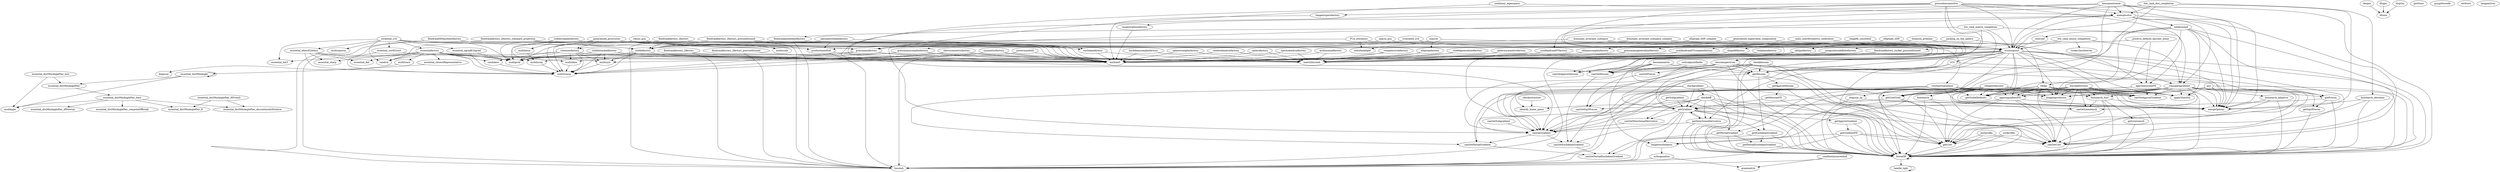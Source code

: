 /* Created by mdot for Matlab */
digraph m2html {
  PCA_stochastic -> stiefelfactory;
  PCA_stochastic -> stochasticgradient;
  PCA_stochastic -> statsfunhelper;
  dominant_invariant_subspace -> grassmannfactory;
  dominant_invariant_subspace -> trustregions;
  dominant_invariant_subspace -> hessianspectrum;
  dominant_invariant_subspace_complex -> grassmanncomplexfactory;
  dominant_invariant_subspace_complex -> trustregions;
  dominant_invariant_subspace_complex -> hessianspectrum;
  elliptope_SDP -> obliquefactory;
  elliptope_SDP -> trustregions;
  elliptope_SDP_complex -> obliquecomplexfactory;
  elliptope_SDP_complex -> trustregions;
  essential_svd -> essential_costE2cost;
  essential_svd -> essential_egradE2egrad;
  essential_svd -> essential_ehessE2ehess;
  essential_svd -> essential_hat3;
  essential_svd -> essentialfactory;
  essential_svd -> randrot;
  essential_svd -> trustregions;
  essential_svd -> multiprod;
  essential_svd -> multisqnorm;
  generalized_eigenvalue_computation -> grassmanngeneralizedfactory;
  generalized_eigenvalue_computation -> trustregions;
  generalized_procrustes -> euclideanfactory;
  generalized_procrustes -> randrot;
  generalized_procrustes -> rotationsfactory;
  generalized_procrustes -> trustregions;
  generalized_procrustes -> hessianspectrum;
  generalized_procrustes -> multiprod;
  generalized_procrustes -> multitransp;
  generalized_procrustes -> productmanifold;
  low_rank_dist_completion -> mergeOptions;
  low_rank_dist_completion -> symfixedrankYYfactory;
  low_rank_dist_completion -> linesearch_decrease;
  low_rank_dist_completion -> trustregions;
  low_rank_dist_completion -> manoptsolve;
  low_rank_matrix_completion -> fixedrankembeddedfactory;
  low_rank_matrix_completion -> conjugategradient;
  low_rank_matrix_completion -> trustregions;
  low_rank_matrix_completion -> hessianspectrum;
  low_rank_tensor_completion -> fixedrankfactory_tucker_preconditioned;
  low_rank_tensor_completion -> tucker2multiarray;
  low_rank_tensor_completion -> conjugategradient;
  low_rank_tensor_completion -> trustregions;
  maxcut -> elliptopefactory;
  maxcut -> trustregions;
  maxcut -> statsfunhelper;
  nonlinear_eigenspace -> grassmannfactory;
  nonlinear_eigenspace -> manoptsolve;
  packing_on_the_sphere -> obliquefactory;
  packing_on_the_sphere -> conjugategradient;
  packing_on_the_sphere -> hessianspectrum;
  positive_definite_karcher_mean -> sympositivedefinitefactory;
  positive_definite_karcher_mean -> rlbfgs;
  positive_definite_karcher_mean -> approxhessianFD;
  radio_interferometric_calibration -> symfixedrankYYcomplexfactory;
  radio_interferometric_calibration -> trustregions;
  robust_pca -> grassmannfactory;
  robust_pca -> trustregions;
  robust_pca -> multiprod;
  robust_pca -> multiscale;
  robust_pca -> multitransp;
  shapefit_smoothed -> shapefitfactory;
  shapefit_smoothed -> trustregions;
  sparse_pca -> stiefelfactory;
  sparse_pca -> trustregions;
  thomson_problem -> obliquefactory;
  thomson_problem -> rlbfgs;
  truncated_svd -> grassmannfactory;
  truncated_svd -> trustregions;
  truncated_svd -> hessianspectrum;
  truncated_svd -> productmanifold;
  StoreDB -> StoreDB;
  StoreDB -> handle_light;
  canGetDirectionalDerivative -> canGetGradient;
  canGetEuclideanGradient -> canGetPartialEuclideanGradient;
  canGetGradient -> canGetEuclideanGradient;
  canGetGradient -> canGetPartialGradient;
  canGetHessian -> canGetEuclideanGradient;
  canGetPartialGradient -> canGetPartialEuclideanGradient;
  canGetPrecon -> canGetSqrtPrecon;
  canGetSubgradient -> canGetGradient;
  getApproxGradient -> StoreDB;
  getApproxGradient -> getGradientFD;
  getApproxHessian -> StoreDB;
  getApproxHessian -> getHessianFD;
  getCost -> StoreDB;
  getCostGrad -> StoreDB;
  getCostGrad -> getCost;
  getCostGrad -> getGradient;
  getDirectionalDerivative -> StoreDB;
  getDirectionalDerivative -> canGetGradient;
  getDirectionalDerivative -> getGradient;
  getEuclideanGradient -> StoreDB;
  getEuclideanGradient -> canGetPartialEuclideanGradient;
  getEuclideanGradient -> getPartialEuclideanGradient;
  getGradient -> StoreDB;
  getGradient -> canGetDirectionalDerivative;
  getGradient -> canGetEuclideanGradient;
  getGradient -> canGetPartialGradient;
  getGradient -> getApproxGradient;
  getGradient -> getDirectionalDerivative;
  getGradient -> getEuclideanGradient;
  getGradient -> getPartialGradient;
  getGradient -> lincomb;
  getGradient -> tangentorthobasis;
  getGradientFD -> StoreDB;
  getGradientFD -> canGetCost;
  getGradientFD -> getCost;
  getGradientFD -> lincomb;
  getGradientFD -> tangentorthobasis;
  getHessian -> StoreDB;
  getHessian -> canGetEuclideanGradient;
  getHessian -> getApproxHessian;
  getHessian -> getEuclideanGradient;
  getHessianFD -> StoreDB;
  getHessianFD -> getGradient;
  getLinesearch -> StoreDB;
  getPartialEuclideanGradient -> StoreDB;
  getPartialGradient -> StoreDB;
  getPartialGradient -> canGetPartialEuclideanGradient;
  getPartialGradient -> getPartialEuclideanGradient;
  getPrecon -> StoreDB;
  getPrecon -> canGetSqrtPrecon;
  getPrecon -> getSqrtPrecon;
  getSqrtPrecon -> StoreDB;
  getSubgradient -> StoreDB;
  getSubgradient -> canGetGradient;
  getSubgradient -> getGradient;
  handle_light -> handle_light;
  complexcirclefactory -> hashmd5;
  complexcirclefactory -> matrixlincomb;
  realphasefactory -> hashmd5;
  realphasefactory -> matrixlincomb;
  essential_costE2cost -> multiprod;
  essential_costE2cost -> multitransp;
  essential_egradE2egrad -> multiprod;
  essential_egradE2egrad -> multitransp;
  essential_ehessE2ehess -> essential_flat;
  essential_ehessE2ehess -> essential_sharp;
  essential_ehessE2ehess -> multiprod;
  essential_ehessE2ehess -> multitransp;
  essentialfactory -> essential_flat;
  essentialfactory -> essential_hat3;
  essentialfactory -> essential_sharp;
  essentialfactory -> essential_closestRepresentative;
  essentialfactory -> randrot;
  essentialfactory -> randskew;
  essentialfactory -> hashmd5;
  essentialfactory -> matrixlincomb;
  essentialfactory -> multiprod;
  essentialfactory -> multiskew;
  essentialfactory -> multisym;
  essentialfactory -> multitrace;
  essentialfactory -> multitransp;
  essential_closestRepresentative -> essential_distMinAngle;
  essential_distMinAngle -> essential_distMinAngle;
  essential_distMinAngle -> essential_distMinAnglePair;
  essential_distMinAngle -> modAngle;
  essential_distMinAnglePair -> essential_distMinAnglePair_base;
  essential_distMinAnglePair_base -> essential_distMinAnglePair_computeDfBreak;
  essential_distMinAnglePair_base -> essential_distMinAnglePair_dfNewton;
  essential_distMinAnglePair_base -> essential_distMinAnglePair_discontinuityDistance;
  essential_distMinAnglePair_base -> essential_distMinAnglePair_ft;
  essential_distMinAnglePair_base -> modAngle;
  essential_distMinAnglePair_ftFromQ -> essential_distMinAnglePair_discontinuityDistance;
  essential_distMinAnglePair_ftFromQ -> essential_distMinAnglePair_ft;
  essential_distMinAnglePair_test -> essential_distMinAnglePair;
  essential_distMinAnglePair_test -> modAngle;
  centeredmatrixfactory -> hashmd5;
  centeredmatrixfactory -> matrixlincomb;
  euclideancomplexfactory -> hashmd5;
  euclideancomplexfactory -> matrixlincomb;
  euclideanfactory -> hashmd5;
  euclideanfactory -> matrixlincomb;
  shapefitfactory -> hashmd5;
  shapefitfactory -> matrixlincomb;
  skewsymmetricfactory -> hashmd5;
  skewsymmetricfactory -> matrixlincomb;
  skewsymmetricfactory -> multiskew;
  skewsymmetricfactory -> multitransp;
  symmetricfactory -> hashmd5;
  symmetricfactory -> matrixlincomb;
  symmetricfactory -> multisym;
  symmetricfactory -> multitransp;
  fixedrankMNquotientfactory -> stiefelfactory;
  fixedrankMNquotientfactory -> hashmd5;
  fixedrankMNquotientfactory -> lincomb;
  fixedrankembeddedfactory -> stiefelfactory;
  fixedrankembeddedfactory -> hashmd5;
  fixedrankembeddedfactory -> lincomb;
  fixedrankfactory_2factors -> hashmd5;
  fixedrankfactory_2factors -> lincomb;
  fixedrankfactory_2factors_preconditioned -> hashmd5;
  fixedrankfactory_2factors_preconditioned -> lincomb;
  fixedrankfactory_2factors_subspace_projection -> stiefelfactory;
  fixedrankfactory_2factors_subspace_projection -> hashmd5;
  fixedrankfactory_2factors_subspace_projection -> lincomb;
  fixedrankfactory_3factors -> stiefelfactory;
  fixedrankfactory_3factors -> hashmd5;
  fixedrankfactory_3factors -> lincomb;
  fixedrankfactory_3factors_preconditioned -> stiefelfactory;
  fixedrankfactory_3factors_preconditioned -> hashmd5;
  fixedrankfactory_3factors_preconditioned -> lincomb;
  fixedrankfactory_tucker_preconditioned -> hashmd5;
  fixedrankfactory_tucker_preconditioned -> lincomb;
  grassmanncomplexfactory -> hashmd5;
  grassmanncomplexfactory -> matrixlincomb;
  grassmanncomplexfactory -> multihconj;
  grassmanncomplexfactory -> multiprod;
  grassmannfactory -> hashmd5;
  grassmannfactory -> matrixlincomb;
  grassmannfactory -> multiprod;
  grassmannfactory -> multitransp;
  grassmanngeneralizedfactory -> hashmd5;
  grassmanngeneralizedfactory -> matrixlincomb;
  multinomialfactory -> hashmd5;
  multinomialfactory -> matrixlincomb;
  obliquecomplexfactory -> hashmd5;
  obliquecomplexfactory -> matrixlincomb;
  obliquefactory -> hashmd5;
  obliquefactory -> matrixlincomb;
  randskew -> multitransp;
  rotationsfactory -> randrot;
  rotationsfactory -> randskew;
  rotationsfactory -> hashmd5;
  rotationsfactory -> matrixlincomb;
  rotationsfactory -> multiprod;
  rotationsfactory -> multiskew;
  rotationsfactory -> multisym;
  rotationsfactory -> multitransp;
  specialeuclideanfactory -> euclideanfactory;
  specialeuclideanfactory -> rotationsfactory;
  specialeuclideanfactory -> productmanifold;
  spherecomplexfactory -> hashmd5;
  spherecomplexfactory -> matrixlincomb;
  spherefactory -> hashmd5;
  spherefactory -> matrixlincomb;
  spheresymmetricfactory -> hashmd5;
  spheresymmetricfactory -> matrixlincomb;
  stiefelcomplexfactory -> hashmd5;
  stiefelcomplexfactory -> matrixlincomb;
  stiefelcomplexfactory -> multihconj;
  stiefelcomplexfactory -> multiherm;
  stiefelcomplexfactory -> multiprod;
  stiefelfactory -> hashmd5;
  stiefelfactory -> matrixlincomb;
  stiefelfactory -> multiprod;
  stiefelfactory -> multisym;
  stiefelfactory -> multitransp;
  stiefelgeneralizedfactory -> hashmd5;
  stiefelgeneralizedfactory -> matrixlincomb;
  stiefelstackedfactory -> hashmd5;
  stiefelstackedfactory -> matrixlincomb;
  stiefelstackedfactory -> multiprod;
  stiefelstackedfactory -> multisym;
  stiefelstackedfactory -> multitransp;
  elliptopefactory -> hashmd5;
  elliptopefactory -> matrixlincomb;
  spectrahedronfactory -> hashmd5;
  spectrahedronfactory -> matrixlincomb;
  symfixedrankYYcomplexfactory -> hashmd5;
  symfixedrankYYcomplexfactory -> matrixlincomb;
  symfixedrankYYfactory -> hashmd5;
  symfixedrankYYfactory -> matrixlincomb;
  sympositivedefinitefactory -> hashmd5;
  sympositivedefinitefactory -> matrixlincomb;
  barzilaiborwein -> StoreDB;
  barzilaiborwein -> applyStatsfun;
  barzilaiborwein -> canGetApproxGradient;
  barzilaiborwein -> canGetCost;
  barzilaiborwein -> canGetGradient;
  barzilaiborwein -> canGetLinesearch;
  barzilaiborwein -> getCostGrad;
  barzilaiborwein -> getGlobalDefaults;
  barzilaiborwein -> mergeOptions;
  barzilaiborwein -> stoppingcriterion;
  barzilaiborwein -> approxgradientFD;
  barzilaiborwein -> linesearch_hint;
  rlbfgs -> StoreDB;
  rlbfgs -> applyStatsfun;
  rlbfgs -> canGetApproxGradient;
  rlbfgs -> canGetCost;
  rlbfgs -> canGetGradient;
  rlbfgs -> getCostGrad;
  rlbfgs -> getGlobalDefaults;
  rlbfgs -> mergeOptions;
  rlbfgs -> stoppingcriterion;
  rlbfgs -> approxgradientFD;
  rlbfgs -> linesearch_hint;
  conjugategradient -> StoreDB;
  conjugategradient -> applyStatsfun;
  conjugategradient -> canGetApproxGradient;
  conjugategradient -> canGetCost;
  conjugategradient -> canGetGradient;
  conjugategradient -> canGetLinesearch;
  conjugategradient -> getCostGrad;
  conjugategradient -> getGlobalDefaults;
  conjugategradient -> getPrecon;
  conjugategradient -> mergeOptions;
  conjugategradient -> stoppingcriterion;
  conjugategradient -> approxgradientFD;
  conjugategradient -> linesearch_adaptive;
  conjugategradient -> linesearch_hint;
  conjugategradient -> lincomb;
  approxgradientFD -> StoreDB;
  approxgradientFD -> canGetCost;
  approxgradientFD -> getCost;
  approxgradientFD -> mergeOptions;
  approxgradientFD -> lincomb;
  approxgradientFD -> tangentorthobasis;
  approxhessianFD -> StoreDB;
  approxhessianFD -> canGetApproxGradient;
  approxhessianFD -> canGetGradient;
  approxhessianFD -> getGradient;
  approxhessianFD -> mergeOptions;
  linesearch -> StoreDB;
  linesearch -> getCost;
  linesearch -> mergeOptions;
  linesearch_adaptive -> StoreDB;
  linesearch_adaptive -> getCost;
  linesearch_adaptive -> mergeOptions;
  linesearch_decrease -> StoreDB;
  linesearch_decrease -> getCost;
  linesearch_decrease -> mergeOptions;
  linesearch_hint -> StoreDB;
  linesearch_hint -> canGetLinesearch;
  linesearch_hint -> getCost;
  linesearch_hint -> getLinesearch;
  linesearch_hint -> mergeOptions;
  centroid -> trustregions;
  neldermead -> StoreDB;
  neldermead -> applyStatsfun;
  neldermead -> canGetCost;
  neldermead -> getCost;
  neldermead -> getGlobalDefaults;
  neldermead -> mergeOptions;
  neldermead -> stoppingcriterion;
  neldermead -> centroid;
  preconhessiansolve -> StoreDB;
  preconhessiansolve -> canGetApproxHessian;
  preconhessiansolve -> canGetHessian;
  preconhessiansolve -> getHessian;
  preconhessiansolve -> mergeOptions;
  preconhessiansolve -> approxhessianFD;
  preconhessiansolve -> trustregions;
  preconhessiansolve -> manoptsolve;
  preconhessiansolve -> tangentspacefactory;
  pso -> StoreDB;
  pso -> applyStatsfun;
  pso -> canGetCost;
  pso -> getCost;
  pso -> getGlobalDefaults;
  pso -> mergeOptions;
  pso -> stoppingcriterion;
  steepestdescent -> StoreDB;
  steepestdescent -> applyStatsfun;
  steepestdescent -> canGetApproxGradient;
  steepestdescent -> canGetCost;
  steepestdescent -> canGetGradient;
  steepestdescent -> canGetLinesearch;
  steepestdescent -> getCostGrad;
  steepestdescent -> getGlobalDefaults;
  steepestdescent -> mergeOptions;
  steepestdescent -> stoppingcriterion;
  steepestdescent -> approxgradientFD;
  steepestdescent -> linesearch;
  steepestdescent -> linesearch_hint;
  stepsize_sg -> StoreDB;
  stepsize_sg -> mergeOptions;
  stochasticgradient -> StoreDB;
  stochasticgradient -> applyStatsfun;
  stochasticgradient -> canGetPartialGradient;
  stochasticgradient -> getGlobalDefaults;
  stochasticgradient -> getPartialGradient;
  stochasticgradient -> mergeOptions;
  stochasticgradient -> stoppingcriterion;
  stochasticgradient -> stepsize_sg;
  tCG -> getHessian;
  tCG -> getPrecon;
  tCG -> lincomb;
  trustregions -> StoreDB;
  trustregions -> applyStatsfun;
  trustregions -> canGetApproxGradient;
  trustregions -> canGetApproxHessian;
  trustregions -> canGetCost;
  trustregions -> canGetGradient;
  trustregions -> canGetHessian;
  trustregions -> getCost;
  trustregions -> getCostGrad;
  trustregions -> getDirectionalDerivative;
  trustregions -> getGlobalDefaults;
  trustregions -> getGradient;
  trustregions -> getHessian;
  trustregions -> mergeOptions;
  trustregions -> stoppingcriterion;
  trustregions -> approxgradientFD;
  trustregions -> approxhessianFD;
  trustregions -> tCG;
  checkdiff -> StoreDB;
  checkdiff -> canGetCost;
  checkdiff -> canGetDirectionalDerivative;
  checkdiff -> canGetGradient;
  checkdiff -> getCost;
  checkdiff -> getDirectionalDerivative;
  checkdiff -> getGradient;
  checkdiff -> identify_linear_piece;
  checkgradient -> StoreDB;
  checkgradient -> canGetCost;
  checkgradient -> canGetGradient;
  checkgradient -> canGetPartialGradient;
  checkgradient -> getGradient;
  checkgradient -> checkdiff;
  checkhessian -> StoreDB;
  checkhessian -> canGetCost;
  checkhessian -> canGetGradient;
  checkhessian -> canGetHessian;
  checkhessian -> getCost;
  checkhessian -> getGradient;
  checkhessian -> getHessian;
  checkhessian -> identify_linear_piece;
  checkretraction -> identify_linear_piece;
  criticalpointfinder -> canGetHessian;
  criticalpointfinder -> getGradient;
  criticalpointfinder -> getHessian;
  dexpm -> dfunm;
  dlogm -> dfunm;
  dsqrtm -> dfunm;
  hessianextreme -> StoreDB;
  hessianextreme -> canGetGradient;
  hessianextreme -> getCostGrad;
  hessianextreme -> getHessian;
  hessianextreme -> mergeOptions;
  hessianextreme -> trustregions;
  hessianextreme -> manoptsolve;
  hessianextreme -> tangentspherefactory;
  hessianmatrix -> StoreDB;
  hessianmatrix -> canGetApproxHessian;
  hessianmatrix -> canGetHessian;
  hessianmatrix -> getHessian;
  hessianmatrix -> tangentorthobasis;
  hessianspectrum -> StoreDB;
  hessianspectrum -> canGetApproxHessian;
  hessianspectrum -> canGetGradient;
  hessianspectrum -> canGetHessian;
  hessianspectrum -> canGetPrecon;
  hessianspectrum -> canGetSqrtPrecon;
  hessianspectrum -> getCostGrad;
  hessianspectrum -> getHessian;
  hessianspectrum -> getPrecon;
  hessianspectrum -> getSqrtPrecon;
  manoptsolve -> canGetCost;
  manoptsolve -> canGetGradient;
  manoptsolve -> canGetHessian;
  manoptsolve -> mergeOptions;
  manoptsolve -> conjugategradient;
  manoptsolve -> neldermead;
  manoptsolve -> trustregions;
  multihconj -> multitransp;
  multiherm -> multihconj;
  multiskew -> multitransp;
  multisym -> multitransp;
  multitrace -> diagsum;
  orthogonalize -> grammatrix;
  orthogonalize -> lincomb;
  plotprofile -> StoreDB;
  plotprofile -> canGetCost;
  plotprofile -> getCost;
  powermanifold -> hashmd5;
  powermanifold -> lincomb;
  productmanifold -> hashmd5;
  productmanifold -> lincomb;
  smallestinconvexhull -> grammatrix;
  smallestinconvexhull -> lincomb;
  surfprofile -> StoreDB;
  surfprofile -> canGetCost;
  surfprofile -> getCost;
  tangentorthobasis -> orthogonalize;
  tangentspacefactory -> hashmd5;
  tangentspherefactory -> hashmd5;

  PCA_stochastic [URL="examples/PCA_stochastic.html"];
  dominant_invariant_subspace [URL="examples/dominant_invariant_subspace.html"];
  dominant_invariant_subspace_complex [URL="examples/dominant_invariant_subspace_complex.html"];
  elliptope_SDP [URL="examples/elliptope_SDP.html"];
  elliptope_SDP_complex [URL="examples/elliptope_SDP_complex.html"];
  essential_svd [URL="examples/essential_svd.html"];
  generalized_eigenvalue_computation [URL="examples/generalized_eigenvalue_computation.html"];
  generalized_procrustes [URL="examples/generalized_procrustes.html"];
  low_rank_dist_completion [URL="examples/low_rank_dist_completion.html"];
  low_rank_matrix_completion [URL="examples/low_rank_matrix_completion.html"];
  low_rank_tensor_completion [URL="examples/low_rank_tensor_completion.html"];
  maxcut [URL="examples/maxcut.html"];
  nonlinear_eigenspace [URL="examples/nonlinear_eigenspace.html"];
  packing_on_the_sphere [URL="examples/packing_on_the_sphere.html"];
  positive_definite_karcher_mean [URL="examples/positive_definite_karcher_mean.html"];
  radio_interferometric_calibration [URL="examples/radio_interferometric_calibration.html"];
  robust_pca [URL="examples/robust_pca.html"];
  shapefit_smoothed [URL="examples/shapefit_smoothed.html"];
  sparse_pca [URL="examples/sparse_pca.html"];
  thomson_problem [URL="examples/thomson_problem.html"];
  truncated_svd [URL="examples/truncated_svd.html"];
  StoreDB [URL="manopt/core/StoreDB.html"];
  applyStatsfun [URL="manopt/core/applyStatsfun.html"];
  canGetApproxGradient [URL="manopt/core/canGetApproxGradient.html"];
  canGetApproxHessian [URL="manopt/core/canGetApproxHessian.html"];
  canGetCost [URL="manopt/core/canGetCost.html"];
  canGetDirectionalDerivative [URL="manopt/core/canGetDirectionalDerivative.html"];
  canGetEuclideanGradient [URL="manopt/core/canGetEuclideanGradient.html"];
  canGetGradient [URL="manopt/core/canGetGradient.html"];
  canGetHessian [URL="manopt/core/canGetHessian.html"];
  canGetLinesearch [URL="manopt/core/canGetLinesearch.html"];
  canGetPartialEuclideanGradient [URL="manopt/core/canGetPartialEuclideanGradient.html"];
  canGetPartialGradient [URL="manopt/core/canGetPartialGradient.html"];
  canGetPrecon [URL="manopt/core/canGetPrecon.html"];
  canGetSqrtPrecon [URL="manopt/core/canGetSqrtPrecon.html"];
  canGetSubgradient [URL="manopt/core/canGetSubgradient.html"];
  getApproxGradient [URL="manopt/core/getApproxGradient.html"];
  getApproxHessian [URL="manopt/core/getApproxHessian.html"];
  getCost [URL="manopt/core/getCost.html"];
  getCostGrad [URL="manopt/core/getCostGrad.html"];
  getDirectionalDerivative [URL="manopt/core/getDirectionalDerivative.html"];
  getEuclideanGradient [URL="manopt/core/getEuclideanGradient.html"];
  getGlobalDefaults [URL="manopt/core/getGlobalDefaults.html"];
  getGradient [URL="manopt/core/getGradient.html"];
  getGradientFD [URL="manopt/core/getGradientFD.html"];
  getHessian [URL="manopt/core/getHessian.html"];
  getHessianFD [URL="manopt/core/getHessianFD.html"];
  getLinesearch [URL="manopt/core/getLinesearch.html"];
  getPartialEuclideanGradient [URL="manopt/core/getPartialEuclideanGradient.html"];
  getPartialGradient [URL="manopt/core/getPartialGradient.html"];
  getPrecon [URL="manopt/core/getPrecon.html"];
  getSqrtPrecon [URL="manopt/core/getSqrtPrecon.html"];
  getStore [URL="manopt/core/getStore.html"];
  getSubgradient [URL="manopt/core/getSubgradient.html"];
  handle_light [URL="manopt/core/handle_light.html"];
  mergeOptions [URL="manopt/core/mergeOptions.html"];
  purgeStoredb [URL="manopt/core/purgeStoredb.html"];
  setStore [URL="manopt/core/setStore.html"];
  stoppingcriterion [URL="manopt/core/stoppingcriterion.html"];
  complexcirclefactory [URL="manopt/manifolds/complexcircle/complexcirclefactory.html"];
  realphasefactory [URL="manopt/manifolds/complexcircle/realphasefactory.html"];
  essential_costE2cost [URL="manopt/manifolds/essential/essential_costE2cost.html"];
  essential_egradE2egrad [URL="manopt/manifolds/essential/essential_egradE2egrad.html"];
  essential_ehessE2ehess [URL="manopt/manifolds/essential/essential_ehessE2ehess.html"];
  essential_flat [URL="manopt/manifolds/essential/essential_flat.html"];
  essential_hat3 [URL="manopt/manifolds/essential/essential_hat3.html"];
  essential_sharp [URL="manopt/manifolds/essential/essential_sharp.html"];
  essentialfactory [URL="manopt/manifolds/essential/essentialfactory.html"];
  essential_closestRepresentative [URL="manopt/manifolds/essential/privateessential/essential_closestRepresentative.html"];
  essential_distMinAngle [URL="manopt/manifolds/essential/privateessential/essential_distMinAngle.html"];
  essential_distMinAnglePair [URL="manopt/manifolds/essential/privateessential/essential_distMinAnglePair.html"];
  essential_distMinAnglePair_base [URL="manopt/manifolds/essential/privateessential/essential_distMinAnglePair_base.html"];
  essential_distMinAnglePair_computeDfBreak [URL="manopt/manifolds/essential/privateessential/essential_distMinAnglePair_computeDfBreak.html"];
  essential_distMinAnglePair_dfNewton [URL="manopt/manifolds/essential/privateessential/essential_distMinAnglePair_dfNewton.html"];
  essential_distMinAnglePair_discontinuityDistance [URL="manopt/manifolds/essential/privateessential/essential_distMinAnglePair_discontinuityDistance.html"];
  essential_distMinAnglePair_ft [URL="manopt/manifolds/essential/privateessential/essential_distMinAnglePair_ft.html"];
  essential_distMinAnglePair_ftFromQ [URL="manopt/manifolds/essential/privateessential/essential_distMinAnglePair_ftFromQ.html"];
  essential_distMinAnglePair_test [URL="manopt/manifolds/essential/privateessential/essential_distMinAnglePair_test.html"];
  modAngle [URL="manopt/manifolds/essential/privateessential/modAngle.html"];
  centeredmatrixfactory [URL="manopt/manifolds/euclidean/centeredmatrixfactory.html"];
  euclideancomplexfactory [URL="manopt/manifolds/euclidean/euclideancomplexfactory.html"];
  euclideanfactory [URL="manopt/manifolds/euclidean/euclideanfactory.html"];
  shapefitfactory [URL="manopt/manifolds/euclidean/shapefitfactory.html"];
  skewsymmetricfactory [URL="manopt/manifolds/euclidean/skewsymmetricfactory.html"];
  symmetricfactory [URL="manopt/manifolds/euclidean/symmetricfactory.html"];
  fixedrankMNquotientfactory [URL="manopt/manifolds/fixedrank/fixedrankMNquotientfactory.html"];
  fixedrankembeddedfactory [URL="manopt/manifolds/fixedrank/fixedrankembeddedfactory.html"];
  fixedrankfactory_2factors [URL="manopt/manifolds/fixedrank/fixedrankfactory_2factors.html"];
  fixedrankfactory_2factors_preconditioned [URL="manopt/manifolds/fixedrank/fixedrankfactory_2factors_preconditioned.html"];
  fixedrankfactory_2factors_subspace_projection [URL="manopt/manifolds/fixedrank/fixedrankfactory_2factors_subspace_projection.html"];
  fixedrankfactory_3factors [URL="manopt/manifolds/fixedrank/fixedrankfactory_3factors.html"];
  fixedrankfactory_3factors_preconditioned [URL="manopt/manifolds/fixedrank/fixedrankfactory_3factors_preconditioned.html"];
  fixedrankfactory_tucker_preconditioned [URL="manopt/manifolds/fixedranktensors/fixedrankfactory_tucker_preconditioned.html"];
  tucker2multiarray [URL="manopt/manifolds/fixedranktensors/tucker2multiarray.html"];
  grassmanncomplexfactory [URL="manopt/manifolds/grassmann/grassmanncomplexfactory.html"];
  grassmannfactory [URL="manopt/manifolds/grassmann/grassmannfactory.html"];
  grassmanngeneralizedfactory [URL="manopt/manifolds/grassmann/grassmanngeneralizedfactory.html"];
  multinomialfactory [URL="manopt/manifolds/multinomial/multinomialfactory.html"];
  obliquecomplexfactory [URL="manopt/manifolds/oblique/obliquecomplexfactory.html"];
  obliquefactory [URL="manopt/manifolds/oblique/obliquefactory.html"];
  randrot [URL="manopt/manifolds/rotations/randrot.html"];
  randskew [URL="manopt/manifolds/rotations/randskew.html"];
  rotationsfactory [URL="manopt/manifolds/rotations/rotationsfactory.html"];
  specialeuclideanfactory [URL="manopt/manifolds/specialeuclidean/specialeuclideanfactory.html"];
  spherecomplexfactory [URL="manopt/manifolds/sphere/spherecomplexfactory.html"];
  spherefactory [URL="manopt/manifolds/sphere/spherefactory.html"];
  spheresymmetricfactory [URL="manopt/manifolds/sphere/spheresymmetricfactory.html"];
  stiefelcomplexfactory [URL="manopt/manifolds/stiefel/stiefelcomplexfactory.html"];
  stiefelfactory [URL="manopt/manifolds/stiefel/stiefelfactory.html"];
  stiefelgeneralizedfactory [URL="manopt/manifolds/stiefel/stiefelgeneralizedfactory.html"];
  stiefelstackedfactory [URL="manopt/manifolds/stiefel/stiefelstackedfactory.html"];
  elliptopefactory [URL="manopt/manifolds/symfixedrank/elliptopefactory.html"];
  spectrahedronfactory [URL="manopt/manifolds/symfixedrank/spectrahedronfactory.html"];
  symfixedrankYYcomplexfactory [URL="manopt/manifolds/symfixedrank/symfixedrankYYcomplexfactory.html"];
  symfixedrankYYfactory [URL="manopt/manifolds/symfixedrank/symfixedrankYYfactory.html"];
  sympositivedefinitefactory [URL="manopt/manifolds/symfixedrank/sympositivedefinitefactory.html"];
  barzilaiborwein [URL="manopt/solvers/barzilaiborwein/barzilaiborwein.html"];
  rlbfgs [URL="manopt/solvers/bfgs/rlbfgs.html"];
  conjugategradient [URL="manopt/solvers/conjugategradient/conjugategradient.html"];
  approxgradientFD [URL="manopt/solvers/gradientapproximations/approxgradientFD.html"];
  approxhessianFD [URL="manopt/solvers/hessianapproximations/approxhessianFD.html"];
  linesearch [URL="manopt/solvers/linesearch/linesearch.html"];
  linesearch_adaptive [URL="manopt/solvers/linesearch/linesearch_adaptive.html"];
  linesearch_decrease [URL="manopt/solvers/linesearch/linesearch_decrease.html"];
  linesearch_hint [URL="manopt/solvers/linesearch/linesearch_hint.html"];
  centroid [URL="manopt/solvers/neldermead/centroid.html"];
  neldermead [URL="manopt/solvers/neldermead/neldermead.html"];
  preconhessiansolve [URL="manopt/solvers/preconditioners/preconhessiansolve.html"];
  pso [URL="manopt/solvers/pso/pso.html"];
  steepestdescent [URL="manopt/solvers/steepestdescent/steepestdescent.html"];
  stepsize_sg [URL="manopt/solvers/stochasticgradient/stepsize_sg.html"];
  stochasticgradient [URL="manopt/solvers/stochasticgradient/stochasticgradient.html"];
  tCG [URL="manopt/solvers/trustregions/tCG.html"];
  trustregions [URL="manopt/solvers/trustregions/trustregions.html"];
  checkdiff [URL="manopt/tools/checkdiff.html"];
  checkgradient [URL="manopt/tools/checkgradient.html"];
  checkhessian [URL="manopt/tools/checkhessian.html"];
  checkretraction [URL="manopt/tools/checkretraction.html"];
  criticalpointfinder [URL="manopt/tools/criticalpointfinder.html"];
  dexpm [URL="manopt/tools/dexpm.html"];
  dfunm [URL="manopt/tools/dfunm.html"];
  diagsum [URL="manopt/tools/diagsum.html"];
  dlogm [URL="manopt/tools/dlogm.html"];
  dsqrtm [URL="manopt/tools/dsqrtm.html"];
  grammatrix [URL="manopt/tools/grammatrix.html"];
  hashmd5 [URL="manopt/tools/hashmd5.html"];
  hessianextreme [URL="manopt/tools/hessianextreme.html"];
  hessianmatrix [URL="manopt/tools/hessianmatrix.html"];
  hessianspectrum [URL="manopt/tools/hessianspectrum.html"];
  identify_linear_piece [URL="manopt/tools/identify_linear_piece.html"];
  lincomb [URL="manopt/tools/lincomb.html"];
  manoptsolve [URL="manopt/tools/manoptsolve.html"];
  matrixlincomb [URL="manopt/tools/matrixlincomb.html"];
  multihconj [URL="manopt/tools/multihconj.html"];
  multiherm [URL="manopt/tools/multiherm.html"];
  multiprod [URL="manopt/tools/multiprod.html"];
  multiscale [URL="manopt/tools/multiscale.html"];
  multiskew [URL="manopt/tools/multiskew.html"];
  multisqnorm [URL="manopt/tools/multisqnorm.html"];
  multisym [URL="manopt/tools/multisym.html"];
  multitrace [URL="manopt/tools/multitrace.html"];
  multitransp [URL="manopt/tools/multitransp.html"];
  orthogonalize [URL="manopt/tools/orthogonalize.html"];
  plotprofile [URL="manopt/tools/plotprofile.html"];
  powermanifold [URL="manopt/tools/powermanifold.html"];
  productmanifold [URL="manopt/tools/productmanifold.html"];
  smallestinconvexhull [URL="manopt/tools/smallestinconvexhull.html"];
  statsfunhelper [URL="manopt/tools/statsfunhelper.html"];
  surfprofile [URL="manopt/tools/surfprofile.html"];
  tangent2vec [URL="manopt/tools/tangent2vec.html"];
  tangentorthobasis [URL="manopt/tools/tangentorthobasis.html"];
  tangentspacefactory [URL="manopt/tools/tangentspacefactory.html"];
  tangentspherefactory [URL="manopt/tools/tangentspherefactory.html"];
}